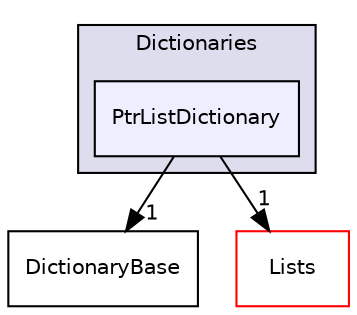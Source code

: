 digraph "src/OpenFOAM/containers/Dictionaries/PtrListDictionary" {
  bgcolor=transparent;
  compound=true
  node [ fontsize="10", fontname="Helvetica"];
  edge [ labelfontsize="10", labelfontname="Helvetica"];
  subgraph clusterdir_4f2e58bca614b0b5e09a6a47af6ca3c2 {
    graph [ bgcolor="#ddddee", pencolor="black", label="Dictionaries" fontname="Helvetica", fontsize="10", URL="dir_4f2e58bca614b0b5e09a6a47af6ca3c2.html"]
  dir_2828c7d87dae2b8df371b4de4ad3114b [shape=box, label="PtrListDictionary", style="filled", fillcolor="#eeeeff", pencolor="black", URL="dir_2828c7d87dae2b8df371b4de4ad3114b.html"];
  }
  dir_217028059cea324bae2d14ed83dd4c99 [shape=box label="DictionaryBase" URL="dir_217028059cea324bae2d14ed83dd4c99.html"];
  dir_f87fe3b02e96c330e8a853ff310f1666 [shape=box label="Lists" color="red" URL="dir_f87fe3b02e96c330e8a853ff310f1666.html"];
  dir_2828c7d87dae2b8df371b4de4ad3114b->dir_217028059cea324bae2d14ed83dd4c99 [headlabel="1", labeldistance=1.5 headhref="dir_001906_001904.html"];
  dir_2828c7d87dae2b8df371b4de4ad3114b->dir_f87fe3b02e96c330e8a853ff310f1666 [headlabel="1", labeldistance=1.5 headhref="dir_001906_001928.html"];
}
